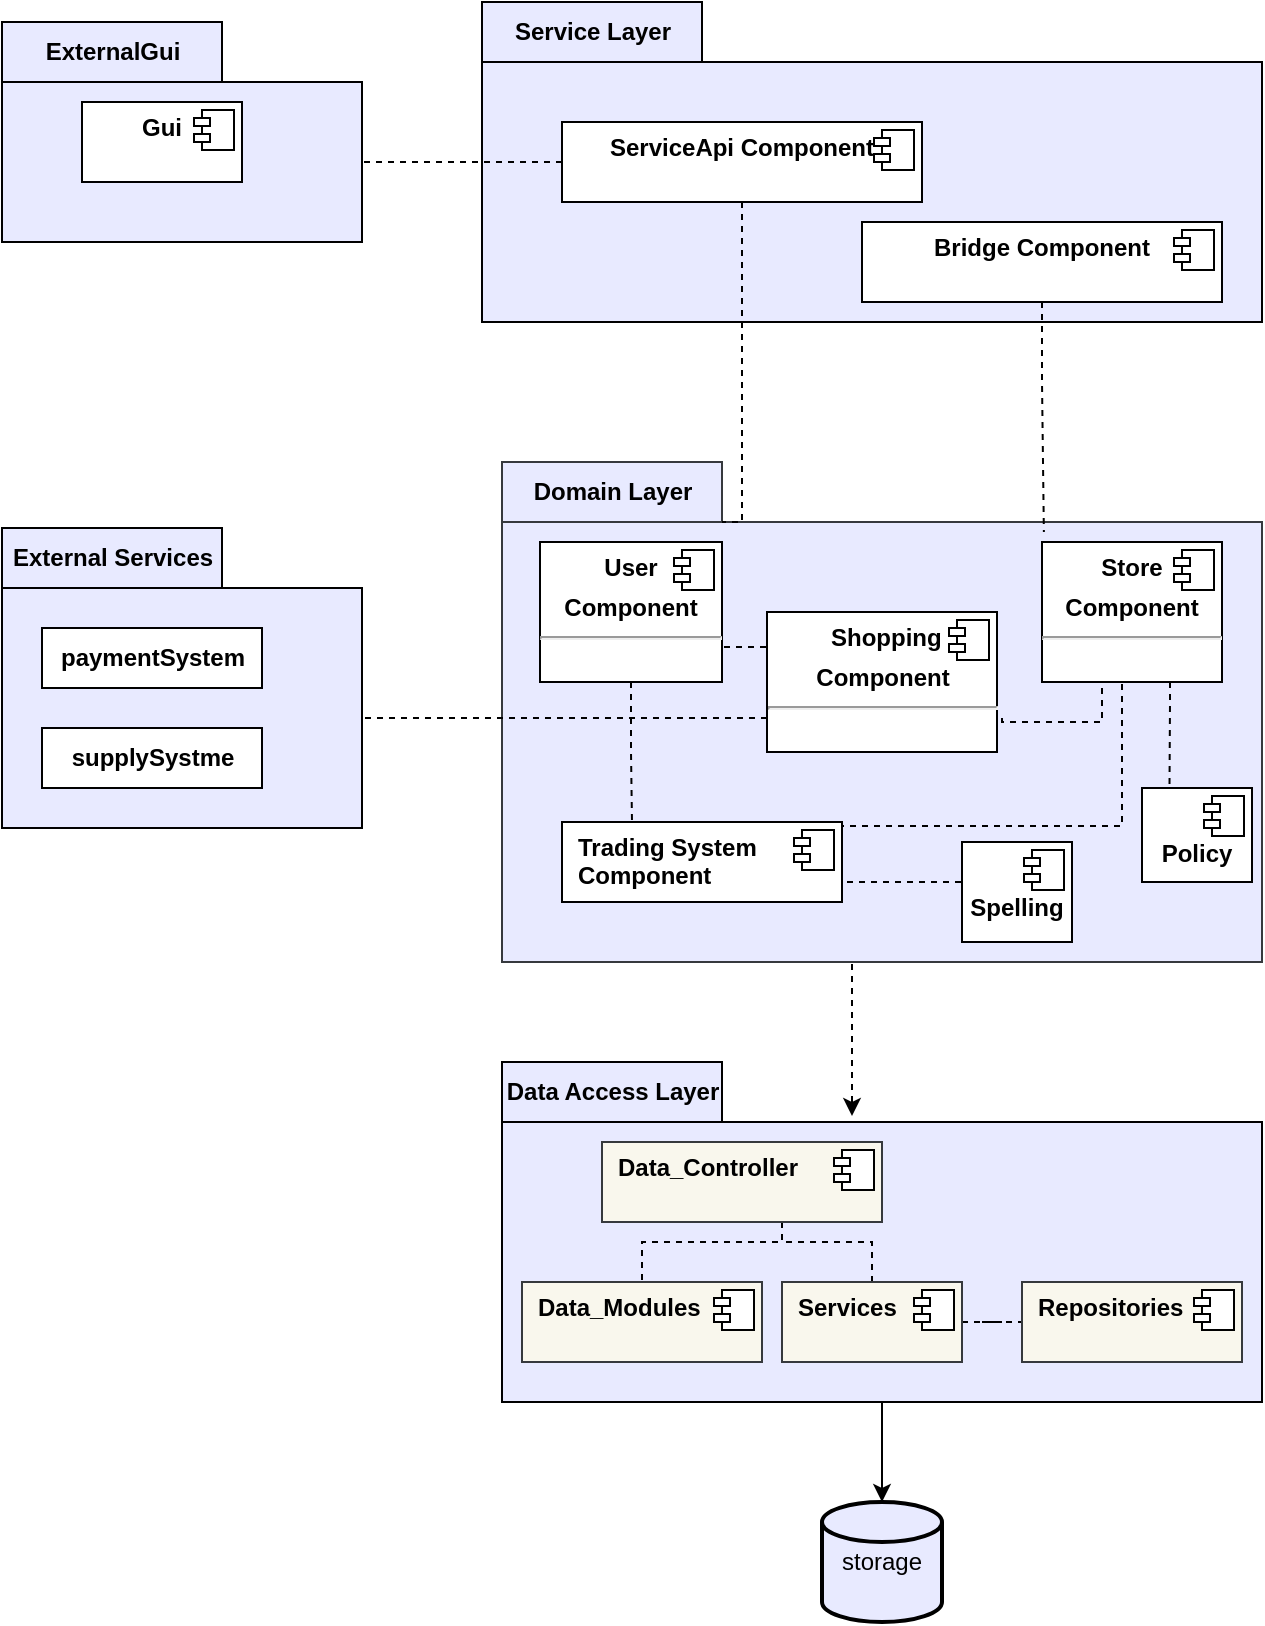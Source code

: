 <mxfile version="14.6.13" type="google"><diagram id="C5RBs43oDa-KdzZeNtuy" name="Page-1"><mxGraphModel dx="1038" dy="548" grid="1" gridSize="10" guides="1" tooltips="1" connect="1" arrows="1" fold="1" page="1" pageScale="1" pageWidth="827" pageHeight="1169" math="0" shadow="0"><root><mxCell id="WIyWlLk6GJQsqaUBKTNV-0"/><mxCell id="WIyWlLk6GJQsqaUBKTNV-1" parent="WIyWlLk6GJQsqaUBKTNV-0"/><mxCell id="WtnAxrRAo-syLEm_s32N-0" value="External Services" style="shape=folder;fontStyle=1;tabWidth=110;tabHeight=30;tabPosition=left;html=1;boundedLbl=1;labelInHeader=1;container=1;collapsible=0;recursiveResize=0;fillColor=#E8EAFF;" parent="WIyWlLk6GJQsqaUBKTNV-1" vertex="1"><mxGeometry x="50" y="343" width="180" height="150" as="geometry"/></mxCell><mxCell id="WtnAxrRAo-syLEm_s32N-1" value="&lt;b&gt;paymentSystem&lt;/b&gt;" style="html=1;" parent="WtnAxrRAo-syLEm_s32N-0" vertex="1"><mxGeometry width="110" height="30" relative="1" as="geometry"><mxPoint x="20" y="50" as="offset"/></mxGeometry></mxCell><mxCell id="WtnAxrRAo-syLEm_s32N-15" value="&lt;b&gt;supplySystme&lt;/b&gt;" style="html=1;" parent="WtnAxrRAo-syLEm_s32N-0" vertex="1"><mxGeometry x="20" y="100" width="110" height="30" as="geometry"/></mxCell><mxCell id="WtnAxrRAo-syLEm_s32N-30" style="edgeStyle=orthogonalEdgeStyle;rounded=0;orthogonalLoop=1;jettySize=auto;html=1;exitX=0.5;exitY=1;exitDx=0;exitDy=0;exitPerimeter=0;dashed=1;startArrow=none;startFill=0;" parent="WIyWlLk6GJQsqaUBKTNV-1" edge="1"><mxGeometry relative="1" as="geometry"><mxPoint x="480" y="530" as="sourcePoint"/><mxPoint x="475" y="637" as="targetPoint"/><Array as="points"><mxPoint x="475" y="530"/><mxPoint x="475" y="637"/></Array></mxGeometry></mxCell><mxCell id="WtnAxrRAo-syLEm_s32N-2" value="Domain Layer" style="shape=folder;fontStyle=1;tabWidth=110;tabHeight=30;tabPosition=left;html=1;boundedLbl=1;labelInHeader=1;container=1;collapsible=0;recursiveResize=0;strokeColor=#36393d;fillColor=#E8EAFF;" parent="WIyWlLk6GJQsqaUBKTNV-1" vertex="1"><mxGeometry x="300" y="310" width="380" height="250" as="geometry"/></mxCell><mxCell id="ekkM_JpVM6P7FP9OMeAY-12" style="edgeStyle=orthogonalEdgeStyle;rounded=0;orthogonalLoop=1;jettySize=auto;html=1;exitX=0.5;exitY=1;exitDx=0;exitDy=0;entryX=1;entryY=0.75;entryDx=0;entryDy=0;dashed=1;endArrow=none;endFill=0;" parent="WtnAxrRAo-syLEm_s32N-2" source="WtnAxrRAo-syLEm_s32N-18" target="ekkM_JpVM6P7FP9OMeAY-3" edge="1"><mxGeometry relative="1" as="geometry"><Array as="points"><mxPoint x="300" y="110"/><mxPoint x="300" y="130"/><mxPoint x="250" y="130"/><mxPoint x="250" y="128"/></Array></mxGeometry></mxCell><mxCell id="ekkM_JpVM6P7FP9OMeAY-14" style="edgeStyle=orthogonalEdgeStyle;rounded=0;orthogonalLoop=1;jettySize=auto;html=1;exitX=0.5;exitY=1;exitDx=0;exitDy=0;entryX=1;entryY=0.75;entryDx=0;entryDy=0;dashed=1;endArrow=none;endFill=0;" parent="WtnAxrRAo-syLEm_s32N-2" source="WtnAxrRAo-syLEm_s32N-18" target="WtnAxrRAo-syLEm_s32N-24" edge="1"><mxGeometry relative="1" as="geometry"><Array as="points"><mxPoint x="310" y="110"/><mxPoint x="310" y="182"/></Array></mxGeometry></mxCell><mxCell id="GZjogRuN0Tsa5WOq9M7J-23" style="edgeStyle=orthogonalEdgeStyle;rounded=0;orthogonalLoop=1;jettySize=auto;html=1;entryX=0.25;entryY=0;entryDx=0;entryDy=0;dashed=1;endArrow=none;endFill=0;" parent="WtnAxrRAo-syLEm_s32N-2" source="WtnAxrRAo-syLEm_s32N-18" target="GZjogRuN0Tsa5WOq9M7J-20" edge="1"><mxGeometry relative="1" as="geometry"><Array as="points"><mxPoint x="334" y="120"/><mxPoint x="334" y="120"/></Array></mxGeometry></mxCell><mxCell id="WtnAxrRAo-syLEm_s32N-18" value="&lt;p style=&quot;margin: 0px ; margin-top: 6px ; text-align: center&quot;&gt;&lt;b&gt;&amp;nbsp;Store&amp;nbsp;&lt;/b&gt;&lt;/p&gt;&lt;p style=&quot;margin: 0px ; margin-top: 6px ; text-align: center&quot;&gt;&lt;b&gt;Component&lt;/b&gt;&lt;/p&gt;&lt;hr&gt;&lt;p style=&quot;margin: 0px ; margin-left: 8px&quot;&gt;&lt;br&gt;&lt;/p&gt;" style="align=left;overflow=fill;html=1;dropTarget=0;" parent="WtnAxrRAo-syLEm_s32N-2" vertex="1"><mxGeometry x="270" y="40" width="90" height="70" as="geometry"/></mxCell><mxCell id="WtnAxrRAo-syLEm_s32N-19" value="" style="shape=component;jettyWidth=8;jettyHeight=4;" parent="WtnAxrRAo-syLEm_s32N-18" vertex="1"><mxGeometry x="1" width="20" height="20" relative="1" as="geometry"><mxPoint x="-24" y="4" as="offset"/></mxGeometry></mxCell><mxCell id="ekkM_JpVM6P7FP9OMeAY-18" style="edgeStyle=orthogonalEdgeStyle;rounded=0;orthogonalLoop=1;jettySize=auto;html=1;exitX=0.5;exitY=1;exitDx=0;exitDy=0;dashed=1;endArrow=none;endFill=0;entryX=0.25;entryY=0;entryDx=0;entryDy=0;" parent="WtnAxrRAo-syLEm_s32N-2" source="WtnAxrRAo-syLEm_s32N-16" edge="1" target="WtnAxrRAo-syLEm_s32N-23"><mxGeometry relative="1" as="geometry"><mxPoint x="65" y="160" as="targetPoint"/></mxGeometry></mxCell><mxCell id="WtnAxrRAo-syLEm_s32N-16" value="&lt;p style=&quot;margin: 0px ; margin-top: 6px ; text-align: center&quot;&gt;&lt;span&gt;&amp;nbsp;User&amp;nbsp;&lt;/span&gt;&lt;/p&gt;&lt;p style=&quot;margin: 0px ; margin-top: 6px ; text-align: center&quot;&gt;&lt;span&gt;Component&lt;/span&gt;&lt;/p&gt;&lt;hr&gt;&lt;p style=&quot;margin: 0px ; margin-left: 8px&quot;&gt;&lt;br&gt;&lt;/p&gt;" style="align=left;overflow=fill;html=1;dropTarget=0;fontStyle=1" parent="WtnAxrRAo-syLEm_s32N-2" vertex="1"><mxGeometry x="19" y="40" width="91" height="70" as="geometry"/></mxCell><mxCell id="WtnAxrRAo-syLEm_s32N-17" value="" style="shape=component;jettyWidth=8;jettyHeight=4;" parent="WtnAxrRAo-syLEm_s32N-16" vertex="1"><mxGeometry x="1" width="20" height="20" relative="1" as="geometry"><mxPoint x="-24" y="4" as="offset"/></mxGeometry></mxCell><mxCell id="WtnAxrRAo-syLEm_s32N-23" value="&lt;p style=&quot;margin: 0px ; margin-top: 6px ; text-align: center&quot;&gt;&lt;/p&gt;&lt;p style=&quot;margin: 0px ; margin-left: 8px&quot;&gt;Trading System&lt;/p&gt;&lt;p style=&quot;margin: 0px ; margin-left: 8px&quot;&gt;Component&lt;/p&gt;" style="align=left;overflow=fill;html=1;dropTarget=0;fontStyle=1" parent="WtnAxrRAo-syLEm_s32N-2" vertex="1"><mxGeometry x="30" y="180" width="140" height="40" as="geometry"/></mxCell><mxCell id="WtnAxrRAo-syLEm_s32N-24" value="" style="shape=component;jettyWidth=8;jettyHeight=4;" parent="WtnAxrRAo-syLEm_s32N-23" vertex="1"><mxGeometry x="1" width="20" height="20" relative="1" as="geometry"><mxPoint x="-24" y="4" as="offset"/></mxGeometry></mxCell><mxCell id="ekkM_JpVM6P7FP9OMeAY-16" style="edgeStyle=orthogonalEdgeStyle;rounded=0;orthogonalLoop=1;jettySize=auto;html=1;exitX=0;exitY=0.5;exitDx=0;exitDy=0;entryX=1;entryY=0.75;entryDx=0;entryDy=0;dashed=1;endArrow=none;endFill=0;" parent="WtnAxrRAo-syLEm_s32N-2" source="ekkM_JpVM6P7FP9OMeAY-3" target="WtnAxrRAo-syLEm_s32N-16" edge="1"><mxGeometry relative="1" as="geometry"><Array as="points"><mxPoint x="133" y="92"/></Array></mxGeometry></mxCell><mxCell id="ekkM_JpVM6P7FP9OMeAY-3" value="&lt;p style=&quot;margin: 0px ; margin-top: 6px ; text-align: center&quot;&gt;&lt;b&gt;&amp;nbsp;Shopping&lt;/b&gt;&lt;/p&gt;&lt;p style=&quot;margin: 0px ; margin-top: 6px ; text-align: center&quot;&gt;&lt;b&gt;Component&lt;/b&gt;&lt;/p&gt;&lt;hr&gt;&lt;p style=&quot;margin: 0px ; margin-left: 8px&quot;&gt;&lt;br&gt;&lt;/p&gt;" style="align=left;overflow=fill;html=1;dropTarget=0;" parent="WtnAxrRAo-syLEm_s32N-2" vertex="1"><mxGeometry x="132.5" y="75" width="115" height="70" as="geometry"/></mxCell><mxCell id="ekkM_JpVM6P7FP9OMeAY-4" value="" style="shape=component;jettyWidth=8;jettyHeight=4;" parent="ekkM_JpVM6P7FP9OMeAY-3" vertex="1"><mxGeometry x="1" width="20" height="20" relative="1" as="geometry"><mxPoint x="-24" y="4" as="offset"/></mxGeometry></mxCell><mxCell id="ekkM_JpVM6P7FP9OMeAY-19" style="edgeStyle=orthogonalEdgeStyle;rounded=0;orthogonalLoop=1;jettySize=auto;html=1;exitX=0;exitY=0.75;exitDx=0;exitDy=0;entryX=1;entryY=0.75;entryDx=0;entryDy=0;dashed=1;endArrow=none;endFill=0;" parent="WtnAxrRAo-syLEm_s32N-2" source="ekkM_JpVM6P7FP9OMeAY-0" target="WtnAxrRAo-syLEm_s32N-23" edge="1"><mxGeometry relative="1" as="geometry"><Array as="points"><mxPoint x="230" y="210"/></Array></mxGeometry></mxCell><mxCell id="ekkM_JpVM6P7FP9OMeAY-0" value="&lt;p style=&quot;margin: 0px ; margin-top: 6px ; text-align: center&quot;&gt;&lt;br&gt;&lt;/p&gt;&lt;p style=&quot;margin: 0px ; margin-top: 6px ; text-align: center&quot;&gt;&lt;b&gt;Spelling&lt;/b&gt;&lt;/p&gt;" style="align=left;overflow=fill;html=1;dropTarget=0;" parent="WtnAxrRAo-syLEm_s32N-2" vertex="1"><mxGeometry x="230" y="190" width="55" height="50" as="geometry"/></mxCell><mxCell id="ekkM_JpVM6P7FP9OMeAY-1" value="" style="shape=component;jettyWidth=8;jettyHeight=4;" parent="ekkM_JpVM6P7FP9OMeAY-0" vertex="1"><mxGeometry x="1" width="20" height="20" relative="1" as="geometry"><mxPoint x="-24" y="4" as="offset"/></mxGeometry></mxCell><mxCell id="GZjogRuN0Tsa5WOq9M7J-20" value="&lt;p style=&quot;margin: 0px ; margin-top: 6px ; text-align: center&quot;&gt;&lt;br&gt;&lt;/p&gt;&lt;p style=&quot;margin: 0px ; margin-top: 6px ; text-align: center&quot;&gt;&lt;b&gt;Policy&lt;/b&gt;&lt;/p&gt;" style="align=left;overflow=fill;html=1;dropTarget=0;" parent="WtnAxrRAo-syLEm_s32N-2" vertex="1"><mxGeometry x="320" y="163" width="55" height="47" as="geometry"/></mxCell><mxCell id="GZjogRuN0Tsa5WOq9M7J-21" value="" style="shape=component;jettyWidth=8;jettyHeight=4;" parent="GZjogRuN0Tsa5WOq9M7J-20" vertex="1"><mxGeometry x="1" width="20" height="20" relative="1" as="geometry"><mxPoint x="-24" y="4" as="offset"/></mxGeometry></mxCell><mxCell id="Dl6cAuHJQ6nQotnBiWMJ-0" style="edgeStyle=orthogonalEdgeStyle;rounded=0;orthogonalLoop=1;jettySize=auto;html=1;" edge="1" parent="WIyWlLk6GJQsqaUBKTNV-1" source="WtnAxrRAo-syLEm_s32N-7" target="WtnAxrRAo-syLEm_s32N-11"><mxGeometry relative="1" as="geometry"/></mxCell><mxCell id="WtnAxrRAo-syLEm_s32N-7" value="Data Access Layer" style="shape=folder;fontStyle=1;tabWidth=110;tabHeight=30;tabPosition=left;html=1;boundedLbl=1;labelInHeader=1;container=1;collapsible=0;recursiveResize=0;fillColor=#E8EAFF;" parent="WIyWlLk6GJQsqaUBKTNV-1" vertex="1"><mxGeometry x="300" y="610" width="380" height="170" as="geometry"/></mxCell><mxCell id="Dl6cAuHJQ6nQotnBiWMJ-10" style="edgeStyle=orthogonalEdgeStyle;rounded=0;orthogonalLoop=1;jettySize=auto;html=1;endArrow=none;endFill=0;dashed=1;" edge="1" parent="WtnAxrRAo-syLEm_s32N-7" source="Dl6cAuHJQ6nQotnBiWMJ-2" target="Dl6cAuHJQ6nQotnBiWMJ-4"><mxGeometry relative="1" as="geometry"><Array as="points"><mxPoint x="140" y="90"/><mxPoint x="70" y="90"/></Array></mxGeometry></mxCell><mxCell id="Dl6cAuHJQ6nQotnBiWMJ-14" style="edgeStyle=orthogonalEdgeStyle;rounded=0;orthogonalLoop=1;jettySize=auto;html=1;dashed=1;endArrow=none;endFill=0;" edge="1" parent="WtnAxrRAo-syLEm_s32N-7" source="Dl6cAuHJQ6nQotnBiWMJ-2" target="Dl6cAuHJQ6nQotnBiWMJ-8"><mxGeometry relative="1" as="geometry"><Array as="points"><mxPoint x="140" y="90"/><mxPoint x="185" y="90"/></Array></mxGeometry></mxCell><mxCell id="Dl6cAuHJQ6nQotnBiWMJ-2" value="&lt;p style=&quot;margin: 0px ; margin-top: 6px ; text-align: center&quot;&gt;&lt;/p&gt;&lt;p style=&quot;margin: 0px ; margin-left: 8px&quot;&gt;Data_Controller&lt;br&gt;&lt;/p&gt;" style="align=left;overflow=fill;html=1;dropTarget=0;fontStyle=1;fillColor=#f9f7ed;strokeColor=#36393d;" vertex="1" parent="WtnAxrRAo-syLEm_s32N-7"><mxGeometry x="50" y="40" width="140" height="40" as="geometry"/></mxCell><mxCell id="Dl6cAuHJQ6nQotnBiWMJ-3" value="" style="shape=component;jettyWidth=8;jettyHeight=4;" vertex="1" parent="Dl6cAuHJQ6nQotnBiWMJ-2"><mxGeometry x="1" width="20" height="20" relative="1" as="geometry"><mxPoint x="-24" y="4" as="offset"/></mxGeometry></mxCell><mxCell id="Dl6cAuHJQ6nQotnBiWMJ-4" value="&lt;p style=&quot;margin: 0px ; margin-top: 6px ; text-align: center&quot;&gt;&lt;/p&gt;&lt;p style=&quot;margin: 0px ; margin-left: 8px&quot;&gt;Data_Modules&lt;br&gt;&lt;/p&gt;" style="align=left;overflow=fill;html=1;dropTarget=0;fontStyle=1;fillColor=#f9f7ed;strokeColor=#36393d;" vertex="1" parent="WtnAxrRAo-syLEm_s32N-7"><mxGeometry x="10" y="110" width="120" height="40" as="geometry"/></mxCell><mxCell id="Dl6cAuHJQ6nQotnBiWMJ-5" value="" style="shape=component;jettyWidth=8;jettyHeight=4;" vertex="1" parent="Dl6cAuHJQ6nQotnBiWMJ-4"><mxGeometry x="1" width="20" height="20" relative="1" as="geometry"><mxPoint x="-24" y="4" as="offset"/></mxGeometry></mxCell><mxCell id="Dl6cAuHJQ6nQotnBiWMJ-15" style="edgeStyle=orthogonalEdgeStyle;rounded=0;orthogonalLoop=1;jettySize=auto;html=1;entryX=0;entryY=0.5;entryDx=0;entryDy=0;dashed=1;endArrow=none;endFill=0;" edge="1" parent="WtnAxrRAo-syLEm_s32N-7" source="Dl6cAuHJQ6nQotnBiWMJ-8" target="Dl6cAuHJQ6nQotnBiWMJ-6"><mxGeometry relative="1" as="geometry"/></mxCell><mxCell id="Dl6cAuHJQ6nQotnBiWMJ-8" value="&lt;p style=&quot;margin: 0px ; margin-top: 6px ; text-align: center&quot;&gt;&lt;/p&gt;&lt;p style=&quot;margin: 0px ; margin-left: 8px&quot;&gt;Services&lt;br&gt;&lt;/p&gt;" style="align=left;overflow=fill;html=1;dropTarget=0;fontStyle=1;fillColor=#f9f7ed;strokeColor=#36393d;" vertex="1" parent="WtnAxrRAo-syLEm_s32N-7"><mxGeometry x="140" y="110" width="90" height="40" as="geometry"/></mxCell><mxCell id="Dl6cAuHJQ6nQotnBiWMJ-9" value="" style="shape=component;jettyWidth=8;jettyHeight=4;" vertex="1" parent="Dl6cAuHJQ6nQotnBiWMJ-8"><mxGeometry x="1" width="20" height="20" relative="1" as="geometry"><mxPoint x="-24" y="4" as="offset"/></mxGeometry></mxCell><mxCell id="Dl6cAuHJQ6nQotnBiWMJ-6" value="&lt;p style=&quot;margin: 0px ; margin-top: 6px ; text-align: center&quot;&gt;&lt;/p&gt;&lt;p style=&quot;margin: 0px ; margin-left: 8px&quot;&gt;Repositories&lt;br&gt;&lt;/p&gt;" style="align=left;overflow=fill;html=1;dropTarget=0;fontStyle=1;fillColor=#f9f7ed;strokeColor=#36393d;" vertex="1" parent="WtnAxrRAo-syLEm_s32N-7"><mxGeometry x="260" y="110" width="110" height="40" as="geometry"/></mxCell><mxCell id="Dl6cAuHJQ6nQotnBiWMJ-7" value="" style="shape=component;jettyWidth=8;jettyHeight=4;" vertex="1" parent="Dl6cAuHJQ6nQotnBiWMJ-6"><mxGeometry x="1" width="20" height="20" relative="1" as="geometry"><mxPoint x="-24" y="4" as="offset"/></mxGeometry></mxCell><mxCell id="WtnAxrRAo-syLEm_s32N-9" value="Service Layer" style="shape=folder;fontStyle=1;tabWidth=110;tabHeight=30;tabPosition=left;html=1;boundedLbl=1;labelInHeader=1;container=1;collapsible=0;recursiveResize=0;fillColor=#E8EAFF;" parent="WIyWlLk6GJQsqaUBKTNV-1" vertex="1"><mxGeometry x="290" y="80" width="390" height="160" as="geometry"/></mxCell><mxCell id="WtnAxrRAo-syLEm_s32N-36" value="&lt;p style=&quot;margin: 0px ; margin-top: 6px ; text-align: center&quot;&gt;&lt;span&gt;ServiceApi Component&lt;/span&gt;&lt;br&gt;&lt;/p&gt;" style="align=left;overflow=fill;html=1;dropTarget=0;fontStyle=1" parent="WtnAxrRAo-syLEm_s32N-9" vertex="1"><mxGeometry x="40" y="60" width="180" height="40" as="geometry"/></mxCell><mxCell id="WtnAxrRAo-syLEm_s32N-37" value="" style="shape=component;jettyWidth=8;jettyHeight=4;" parent="WtnAxrRAo-syLEm_s32N-36" vertex="1"><mxGeometry x="1" width="20" height="20" relative="1" as="geometry"><mxPoint x="-24" y="4" as="offset"/></mxGeometry></mxCell><mxCell id="GZjogRuN0Tsa5WOq9M7J-1" value="&lt;p style=&quot;margin: 0px ; margin-top: 6px ; text-align: center&quot;&gt;Bridge Component&lt;/p&gt;" style="align=left;overflow=fill;html=1;dropTarget=0;fontStyle=1" parent="WtnAxrRAo-syLEm_s32N-9" vertex="1"><mxGeometry x="190" y="110" width="180" height="40" as="geometry"/></mxCell><mxCell id="GZjogRuN0Tsa5WOq9M7J-2" value="" style="shape=component;jettyWidth=8;jettyHeight=4;" parent="GZjogRuN0Tsa5WOq9M7J-1" vertex="1"><mxGeometry x="1" width="20" height="20" relative="1" as="geometry"><mxPoint x="-24" y="4" as="offset"/></mxGeometry></mxCell><mxCell id="WtnAxrRAo-syLEm_s32N-11" value="storage" style="strokeWidth=2;html=1;shape=mxgraph.flowchart.database;whiteSpace=wrap;fillColor=#E8EAFF;" parent="WIyWlLk6GJQsqaUBKTNV-1" vertex="1"><mxGeometry x="460" y="830" width="60" height="60" as="geometry"/></mxCell><mxCell id="ekkM_JpVM6P7FP9OMeAY-17" style="edgeStyle=orthogonalEdgeStyle;rounded=0;orthogonalLoop=1;jettySize=auto;html=1;exitX=0;exitY=0.5;exitDx=0;exitDy=0;entryX=1.002;entryY=0.633;entryDx=0;entryDy=0;entryPerimeter=0;dashed=1;endArrow=none;endFill=0;" parent="WIyWlLk6GJQsqaUBKTNV-1" source="ekkM_JpVM6P7FP9OMeAY-3" target="WtnAxrRAo-syLEm_s32N-0" edge="1"><mxGeometry relative="1" as="geometry"><Array as="points"><mxPoint x="433" y="438"/></Array></mxGeometry></mxCell><mxCell id="GZjogRuN0Tsa5WOq9M7J-6" value="ExternalGui" style="shape=folder;fontStyle=1;tabWidth=110;tabHeight=30;tabPosition=left;html=1;boundedLbl=1;labelInHeader=1;container=1;collapsible=0;recursiveResize=0;fillColor=#E8EAFF;" parent="WIyWlLk6GJQsqaUBKTNV-1" vertex="1"><mxGeometry x="50" y="90" width="180" height="110" as="geometry"/></mxCell><mxCell id="GZjogRuN0Tsa5WOq9M7J-14" value="&lt;p style=&quot;margin: 0px ; margin-top: 6px ; text-align: center&quot;&gt;&lt;span&gt;Gui&lt;/span&gt;&lt;br&gt;&lt;/p&gt;" style="align=left;overflow=fill;html=1;dropTarget=0;fontStyle=1" parent="GZjogRuN0Tsa5WOq9M7J-6" vertex="1"><mxGeometry x="40" y="40" width="80" height="40" as="geometry"/></mxCell><mxCell id="GZjogRuN0Tsa5WOq9M7J-15" value="" style="shape=component;jettyWidth=8;jettyHeight=4;" parent="GZjogRuN0Tsa5WOq9M7J-14" vertex="1"><mxGeometry x="1" width="20" height="20" relative="1" as="geometry"><mxPoint x="-24" y="4" as="offset"/></mxGeometry></mxCell><mxCell id="GZjogRuN0Tsa5WOq9M7J-13" style="edgeStyle=orthogonalEdgeStyle;rounded=0;orthogonalLoop=1;jettySize=auto;html=1;dashed=1;endArrow=none;endFill=0;" parent="WIyWlLk6GJQsqaUBKTNV-1" source="WtnAxrRAo-syLEm_s32N-36" target="GZjogRuN0Tsa5WOq9M7J-6" edge="1"><mxGeometry relative="1" as="geometry"><mxPoint x="240" y="150" as="targetPoint"/><Array as="points"><mxPoint x="350" y="145"/><mxPoint x="350" y="145"/></Array></mxGeometry></mxCell><mxCell id="GZjogRuN0Tsa5WOq9M7J-16" style="edgeStyle=orthogonalEdgeStyle;rounded=0;orthogonalLoop=1;jettySize=auto;html=1;entryX=0.713;entryY=0.14;entryDx=0;entryDy=0;entryPerimeter=0;dashed=1;endArrow=none;endFill=0;" parent="WIyWlLk6GJQsqaUBKTNV-1" source="GZjogRuN0Tsa5WOq9M7J-1" target="WtnAxrRAo-syLEm_s32N-2" edge="1"><mxGeometry relative="1" as="geometry"/></mxCell><mxCell id="GZjogRuN0Tsa5WOq9M7J-17" style="edgeStyle=orthogonalEdgeStyle;rounded=0;orthogonalLoop=1;jettySize=auto;html=1;entryX=0;entryY=0;entryDx=110;entryDy=30;entryPerimeter=0;dashed=1;endArrow=none;endFill=0;" parent="WIyWlLk6GJQsqaUBKTNV-1" source="WtnAxrRAo-syLEm_s32N-36" target="WtnAxrRAo-syLEm_s32N-2" edge="1"><mxGeometry relative="1" as="geometry"><Array as="points"><mxPoint x="420" y="340"/></Array></mxGeometry></mxCell></root></mxGraphModel></diagram></mxfile>